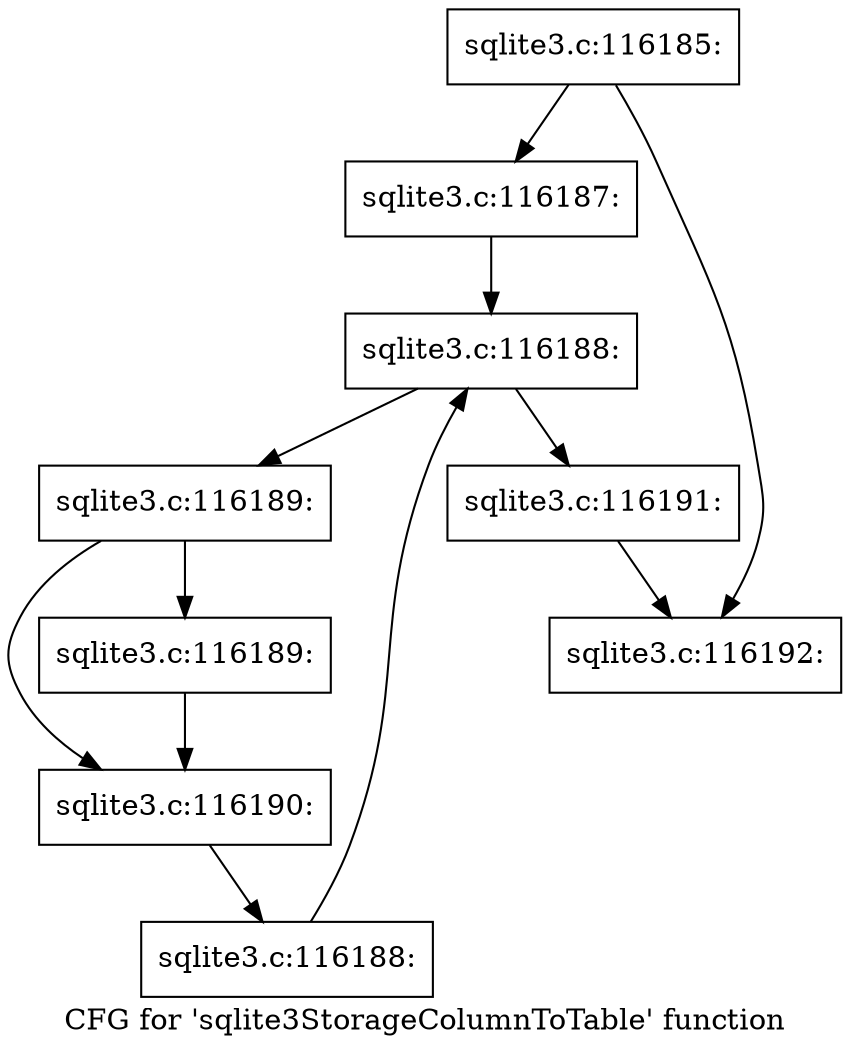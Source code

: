 digraph "CFG for 'sqlite3StorageColumnToTable' function" {
	label="CFG for 'sqlite3StorageColumnToTable' function";

	Node0x55c0f9bfbe50 [shape=record,label="{sqlite3.c:116185:}"];
	Node0x55c0f9bfbe50 -> Node0x55c0f9bfea40;
	Node0x55c0f9bfbe50 -> Node0x55c0f9beb580;
	Node0x55c0f9bfea40 [shape=record,label="{sqlite3.c:116187:}"];
	Node0x55c0f9bfea40 -> Node0x55c0f9bff7a0;
	Node0x55c0f9bff7a0 [shape=record,label="{sqlite3.c:116188:}"];
	Node0x55c0f9bff7a0 -> Node0x55c0f9bff9c0;
	Node0x55c0f9bff7a0 -> Node0x55c0f9bff5f0;
	Node0x55c0f9bff9c0 [shape=record,label="{sqlite3.c:116189:}"];
	Node0x55c0f9bff9c0 -> Node0x55c0f9bffeb0;
	Node0x55c0f9bff9c0 -> Node0x55c0f9bfff00;
	Node0x55c0f9bffeb0 [shape=record,label="{sqlite3.c:116189:}"];
	Node0x55c0f9bffeb0 -> Node0x55c0f9bfff00;
	Node0x55c0f9bfff00 [shape=record,label="{sqlite3.c:116190:}"];
	Node0x55c0f9bfff00 -> Node0x55c0f9bff930;
	Node0x55c0f9bff930 [shape=record,label="{sqlite3.c:116188:}"];
	Node0x55c0f9bff930 -> Node0x55c0f9bff7a0;
	Node0x55c0f9bff5f0 [shape=record,label="{sqlite3.c:116191:}"];
	Node0x55c0f9bff5f0 -> Node0x55c0f9beb580;
	Node0x55c0f9beb580 [shape=record,label="{sqlite3.c:116192:}"];
}
